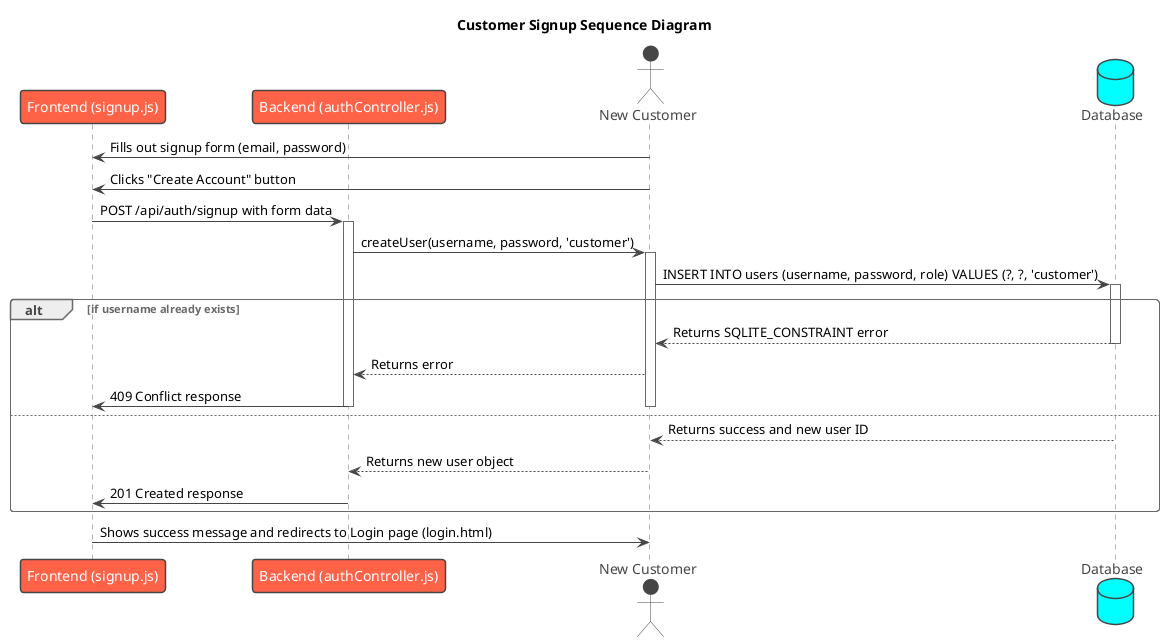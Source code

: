 @startuml
!theme vibrant
title Customer Signup Sequence Diagram

actor User as "New Customer"
participant Browser as "Frontend (signup.js)"
participant AuthController as "Backend (authController.js)"
participant User as "User Model"
database Database

User -> Browser: Fills out signup form (email, password)
User -> Browser: Clicks "Create Account" button
Browser -> AuthController: POST /api/auth/signup with form data
activate AuthController

AuthController -> User: createUser(username, password, 'customer')
activate User
User -> Database: INSERT INTO users (username, password, role) VALUES (?, ?, 'customer')
activate Database
alt if username already exists
    Database --> User: Returns SQLITE_CONSTRAINT error
    deactivate Database
    User --> AuthController: Returns error
    AuthController -> Browser: 409 Conflict response
    deactivate User
    deactivate AuthController
else
    Database --> User: Returns success and new user ID
    deactivate Database
    User --> AuthController: Returns new user object
    deactivate User
    AuthController -> Browser: 201 Created response
    deactivate AuthController
end

Browser -> User: Shows success message and redirects to Login page (login.html)

@enduml
